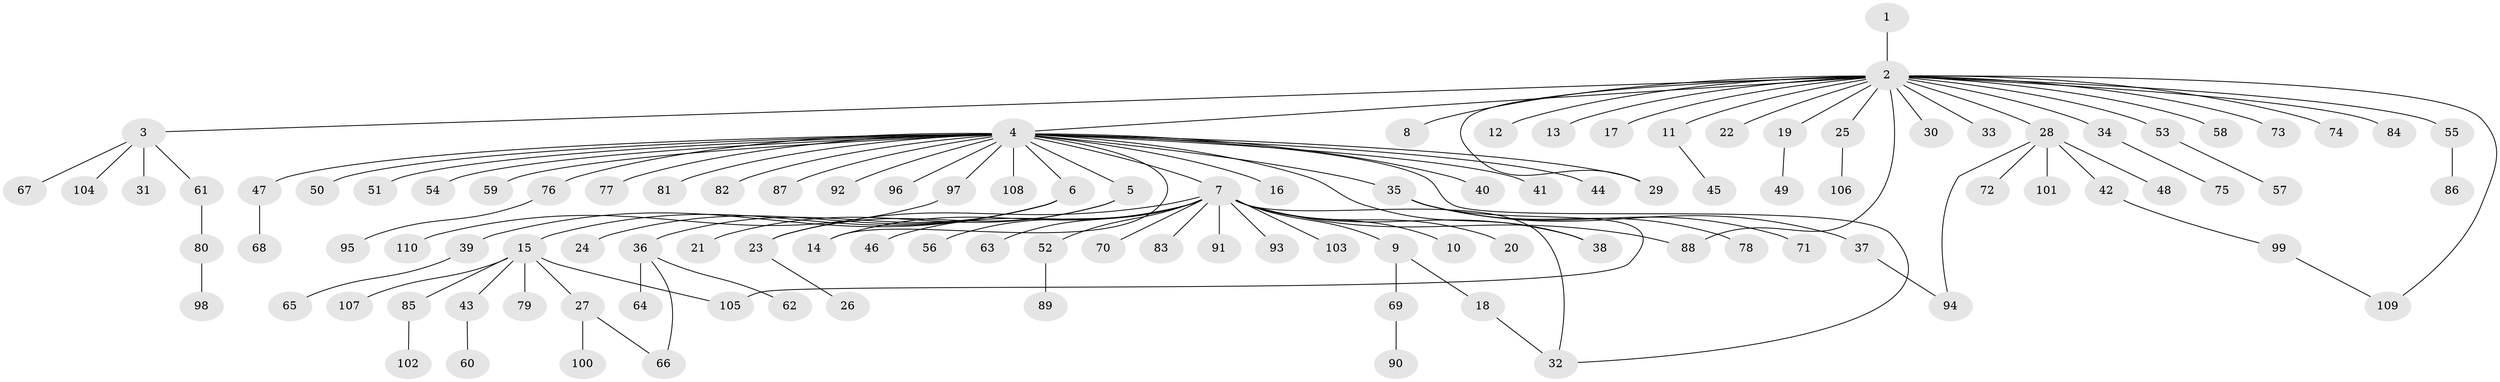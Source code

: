 // coarse degree distribution, {1: 0.7878787878787878, 10: 0.030303030303030304, 3: 0.030303030303030304, 21: 0.030303030303030304, 2: 0.12121212121212122}
// Generated by graph-tools (version 1.1) at 2025/18/03/04/25 18:18:10]
// undirected, 110 vertices, 120 edges
graph export_dot {
graph [start="1"]
  node [color=gray90,style=filled];
  1;
  2;
  3;
  4;
  5;
  6;
  7;
  8;
  9;
  10;
  11;
  12;
  13;
  14;
  15;
  16;
  17;
  18;
  19;
  20;
  21;
  22;
  23;
  24;
  25;
  26;
  27;
  28;
  29;
  30;
  31;
  32;
  33;
  34;
  35;
  36;
  37;
  38;
  39;
  40;
  41;
  42;
  43;
  44;
  45;
  46;
  47;
  48;
  49;
  50;
  51;
  52;
  53;
  54;
  55;
  56;
  57;
  58;
  59;
  60;
  61;
  62;
  63;
  64;
  65;
  66;
  67;
  68;
  69;
  70;
  71;
  72;
  73;
  74;
  75;
  76;
  77;
  78;
  79;
  80;
  81;
  82;
  83;
  84;
  85;
  86;
  87;
  88;
  89;
  90;
  91;
  92;
  93;
  94;
  95;
  96;
  97;
  98;
  99;
  100;
  101;
  102;
  103;
  104;
  105;
  106;
  107;
  108;
  109;
  110;
  1 -- 2;
  2 -- 3;
  2 -- 4;
  2 -- 8;
  2 -- 11;
  2 -- 12;
  2 -- 13;
  2 -- 17;
  2 -- 19;
  2 -- 22;
  2 -- 25;
  2 -- 28;
  2 -- 29;
  2 -- 30;
  2 -- 33;
  2 -- 34;
  2 -- 53;
  2 -- 55;
  2 -- 58;
  2 -- 73;
  2 -- 74;
  2 -- 84;
  2 -- 88;
  2 -- 109;
  3 -- 31;
  3 -- 61;
  3 -- 67;
  3 -- 104;
  4 -- 5;
  4 -- 6;
  4 -- 7;
  4 -- 14;
  4 -- 16;
  4 -- 29;
  4 -- 32;
  4 -- 35;
  4 -- 38;
  4 -- 40;
  4 -- 41;
  4 -- 44;
  4 -- 47;
  4 -- 50;
  4 -- 51;
  4 -- 54;
  4 -- 59;
  4 -- 76;
  4 -- 77;
  4 -- 81;
  4 -- 82;
  4 -- 87;
  4 -- 92;
  4 -- 96;
  4 -- 97;
  4 -- 108;
  5 -- 21;
  5 -- 23;
  6 -- 15;
  6 -- 24;
  6 -- 36;
  6 -- 39;
  7 -- 9;
  7 -- 10;
  7 -- 14;
  7 -- 20;
  7 -- 23;
  7 -- 32;
  7 -- 38;
  7 -- 46;
  7 -- 52;
  7 -- 56;
  7 -- 63;
  7 -- 70;
  7 -- 83;
  7 -- 88;
  7 -- 91;
  7 -- 93;
  7 -- 103;
  9 -- 18;
  9 -- 69;
  11 -- 45;
  15 -- 27;
  15 -- 43;
  15 -- 79;
  15 -- 85;
  15 -- 105;
  15 -- 107;
  18 -- 32;
  19 -- 49;
  23 -- 26;
  25 -- 106;
  27 -- 66;
  27 -- 100;
  28 -- 42;
  28 -- 48;
  28 -- 72;
  28 -- 94;
  28 -- 101;
  34 -- 75;
  35 -- 37;
  35 -- 71;
  35 -- 78;
  35 -- 105;
  36 -- 62;
  36 -- 64;
  36 -- 66;
  37 -- 94;
  39 -- 65;
  42 -- 99;
  43 -- 60;
  47 -- 68;
  52 -- 89;
  53 -- 57;
  55 -- 86;
  61 -- 80;
  69 -- 90;
  76 -- 95;
  80 -- 98;
  85 -- 102;
  97 -- 110;
  99 -- 109;
}

